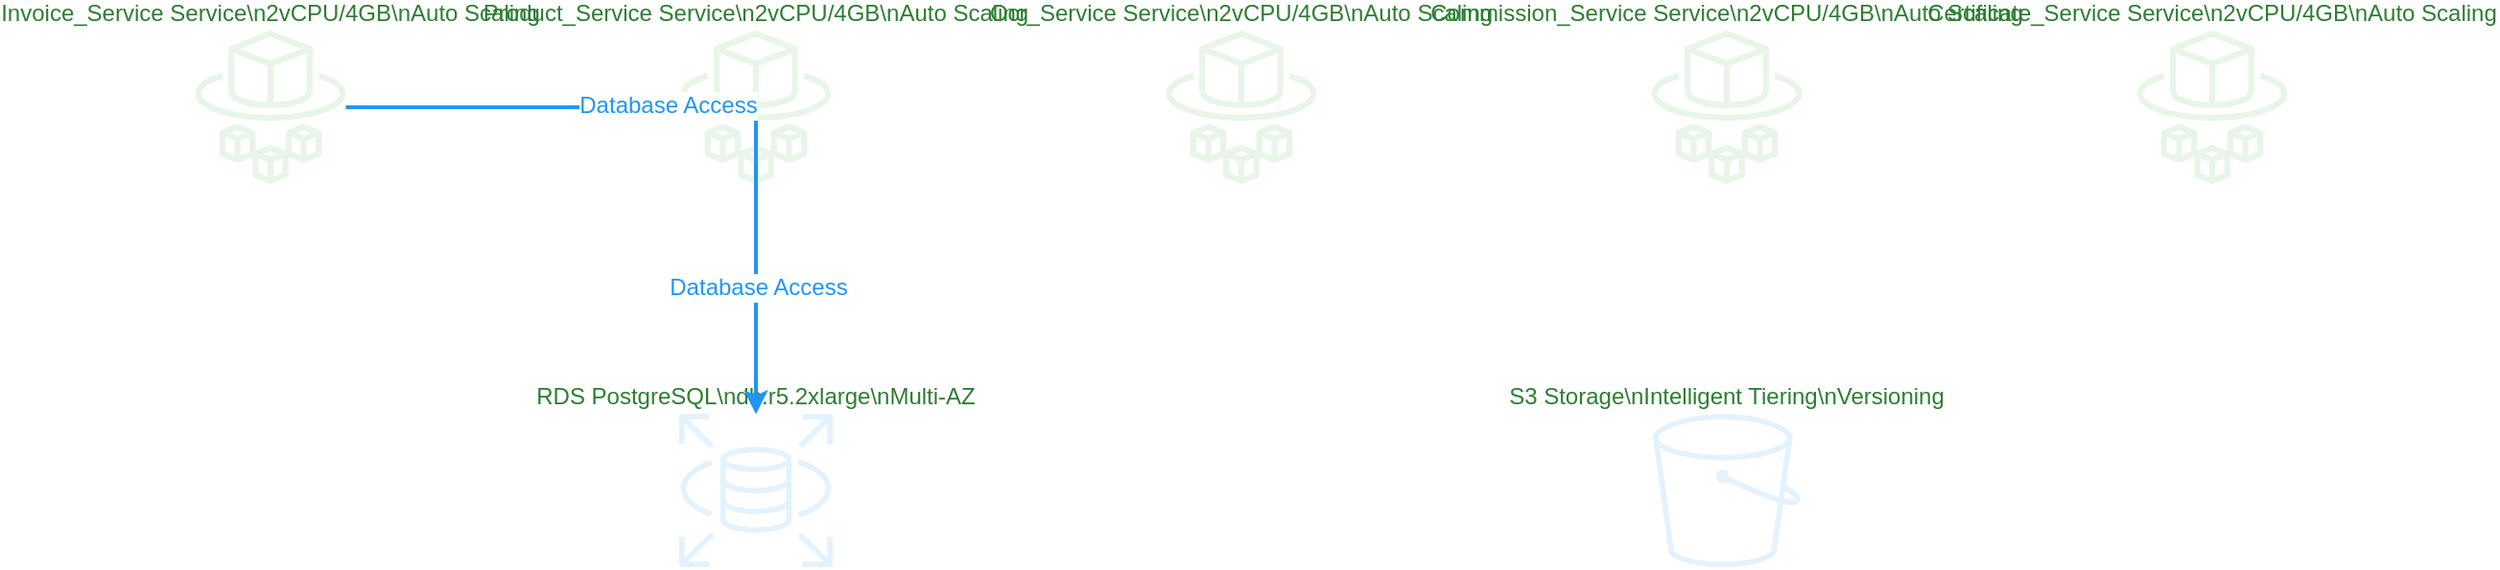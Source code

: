 <?xml version="1.0" encoding="UTF-8"?>
<mxfile version="22.1.11">
  <diagram name="BMC Architecture" id="refactored_diagram">
    <mxGraphModel dx="2500" dy="1600" grid="1" gridSize="10" guides="1" tooltips="1" connect="1" arrows="1" fold="1" page="1" pageScale="1" pageWidth="1400" pageHeight="1000">
      <root>
        <mxCell id="0"/>
        <mxCell id="1" parent="0"/>
        <mxCell id="ms_invoice_service" value="Invoice_Service Service\n2vCPU/4GB\nAuto Scaling" style="shape=mxgraph.aws4.fargate;fillColor=#E8F5E8;strokeColor=#4CAF50;fontColor=#2E7D32;fontSize=12;labelPosition=bottom;verticalLabelPosition=top;align=center;verticalAlign=bottom;" vertex="1" parent="1">
          <mxGeometry x="133" y="100" width="120" height="80" as="geometry"/>
        </mxCell>
        <mxCell id="ms_product_service" value="Product_Service Service\n2vCPU/4GB\nAuto Scaling" style="shape=mxgraph.aws4.fargate;fillColor=#E8F5E8;strokeColor=#4CAF50;fontColor=#2E7D32;fontSize=12;labelPosition=bottom;verticalLabelPosition=top;align=center;verticalAlign=bottom;" vertex="1" parent="1">
          <mxGeometry x="386" y="100" width="120" height="80" as="geometry"/>
        </mxCell>
        <mxCell id="ms_ocr_service" value="Ocr_Service Service\n2vCPU/4GB\nAuto Scaling" style="shape=mxgraph.aws4.fargate;fillColor=#E8F5E8;strokeColor=#4CAF50;fontColor=#2E7D32;fontSize=12;labelPosition=bottom;verticalLabelPosition=top;align=center;verticalAlign=bottom;" vertex="1" parent="1">
          <mxGeometry x="639" y="100" width="120" height="80" as="geometry"/>
        </mxCell>
        <mxCell id="ms_commission_service" value="Commission_Service Service\n2vCPU/4GB\nAuto Scaling" style="shape=mxgraph.aws4.fargate;fillColor=#E8F5E8;strokeColor=#4CAF50;fontColor=#2E7D32;fontSize=12;labelPosition=bottom;verticalLabelPosition=top;align=center;verticalAlign=bottom;" vertex="1" parent="1">
          <mxGeometry x="892" y="100" width="120" height="80" as="geometry"/>
        </mxCell>
        <mxCell id="ms_certificate_service" value="Certificate_Service Service\n2vCPU/4GB\nAuto Scaling" style="shape=mxgraph.aws4.fargate;fillColor=#E8F5E8;strokeColor=#4CAF50;fontColor=#2E7D32;fontSize=12;labelPosition=bottom;verticalLabelPosition=top;align=center;verticalAlign=bottom;" vertex="1" parent="1">
          <mxGeometry x="1145" y="100" width="120" height="80" as="geometry"/>
        </mxCell>
        <mxCell id="aws_rds" value="RDS PostgreSQL\ndb.r5.2xlarge\nMulti-AZ" style="shape=mxgraph.aws4.rds;fillColor=#E3F2FD;strokeColor=#1976D2;fontColor=#2E7D32;fontSize=12;labelPosition=bottom;verticalLabelPosition=top;align=center;verticalAlign=bottom;" vertex="1" parent="1">
          <mxGeometry x="386" y="300" width="120" height="80" as="geometry"/>
        </mxCell>
        <mxCell id="aws_s3" value="S3 Storage\nIntelligent Tiering\nVersioning" style="shape=mxgraph.aws4.s3;fillColor=#E3F2FD;strokeColor=#1976D2;fontColor=#2E7D32;fontSize=12;labelPosition=bottom;verticalLabelPosition=top;align=center;verticalAlign=bottom;" vertex="1" parent="1">
          <mxGeometry x="892" y="300" width="120" height="80" as="geometry"/>
        </mxCell>
        <mxCell id="conn_ms_invoice_service_to_aws_rds" style="edgeStyle=orthogonalEdgeStyle;rounded=0;orthogonalLoop=1;jettySize=auto;html=1;strokeColor=#2196F3;strokeWidth=2;fontColor=#2196F3;" edge="1" parent="1" source="ms_invoice_service" target="aws_rds">
          <mxGeometry relative="1" as="geometry">
            <Array as="points"/>
          </mxGeometry>
        </mxCell>
        <mxCell id="label_1001" value="Database Access" style="edgeLabel;html=1;align=center;verticalAlign=middle;resizable=0;points=[];fontSize=12;fontColor=#2196F3;" vertex="1" connectable="0" parent="conn_ms_invoice_service_to_aws_rds">
          <mxGeometry x="-0.1" y="1" relative="1" as="geometry">
            <mxPoint as="offset"/>
          </mxGeometry>
        </mxCell>
        <mxCell id="conn_ms_product_service_to_aws_rds" style="edgeStyle=orthogonalEdgeStyle;rounded=0;orthogonalLoop=1;jettySize=auto;html=1;strokeColor=#2196F3;strokeWidth=2;fontColor=#2196F3;" edge="1" parent="1" source="ms_product_service" target="aws_rds">
          <mxGeometry relative="1" as="geometry">
            <Array as="points"/>
          </mxGeometry>
        </mxCell>
        <mxCell id="label_1002" value="Database Access" style="edgeLabel;html=1;align=center;verticalAlign=middle;resizable=0;points=[];fontSize=12;fontColor=#2196F3;" vertex="1" connectable="0" parent="conn_ms_product_service_to_aws_rds">
          <mxGeometry x="-0.1" y="1" relative="1" as="geometry">
            <mxPoint as="offset"/>
          </mxGeometry>
        </mxCell>
      </root>
    </mxGraphModel>
  </diagram>
</mxfile>